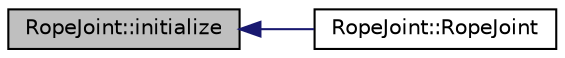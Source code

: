 digraph G
{
  edge [fontname="Helvetica",fontsize="10",labelfontname="Helvetica",labelfontsize="10"];
  node [fontname="Helvetica",fontsize="10",shape=record];
  rankdir="LR";
  Node1 [label="RopeJoint::initialize",height=0.2,width=0.4,color="black", fillcolor="grey75", style="filled" fontcolor="black"];
  Node1 -> Node2 [dir="back",color="midnightblue",fontsize="10",style="solid",fontname="Helvetica"];
  Node2 [label="RopeJoint::RopeJoint",height=0.2,width=0.4,color="black", fillcolor="white", style="filled",URL="$classRopeJoint.html#ae667968194d9193b41b6f96b6055e1ad"];
}

